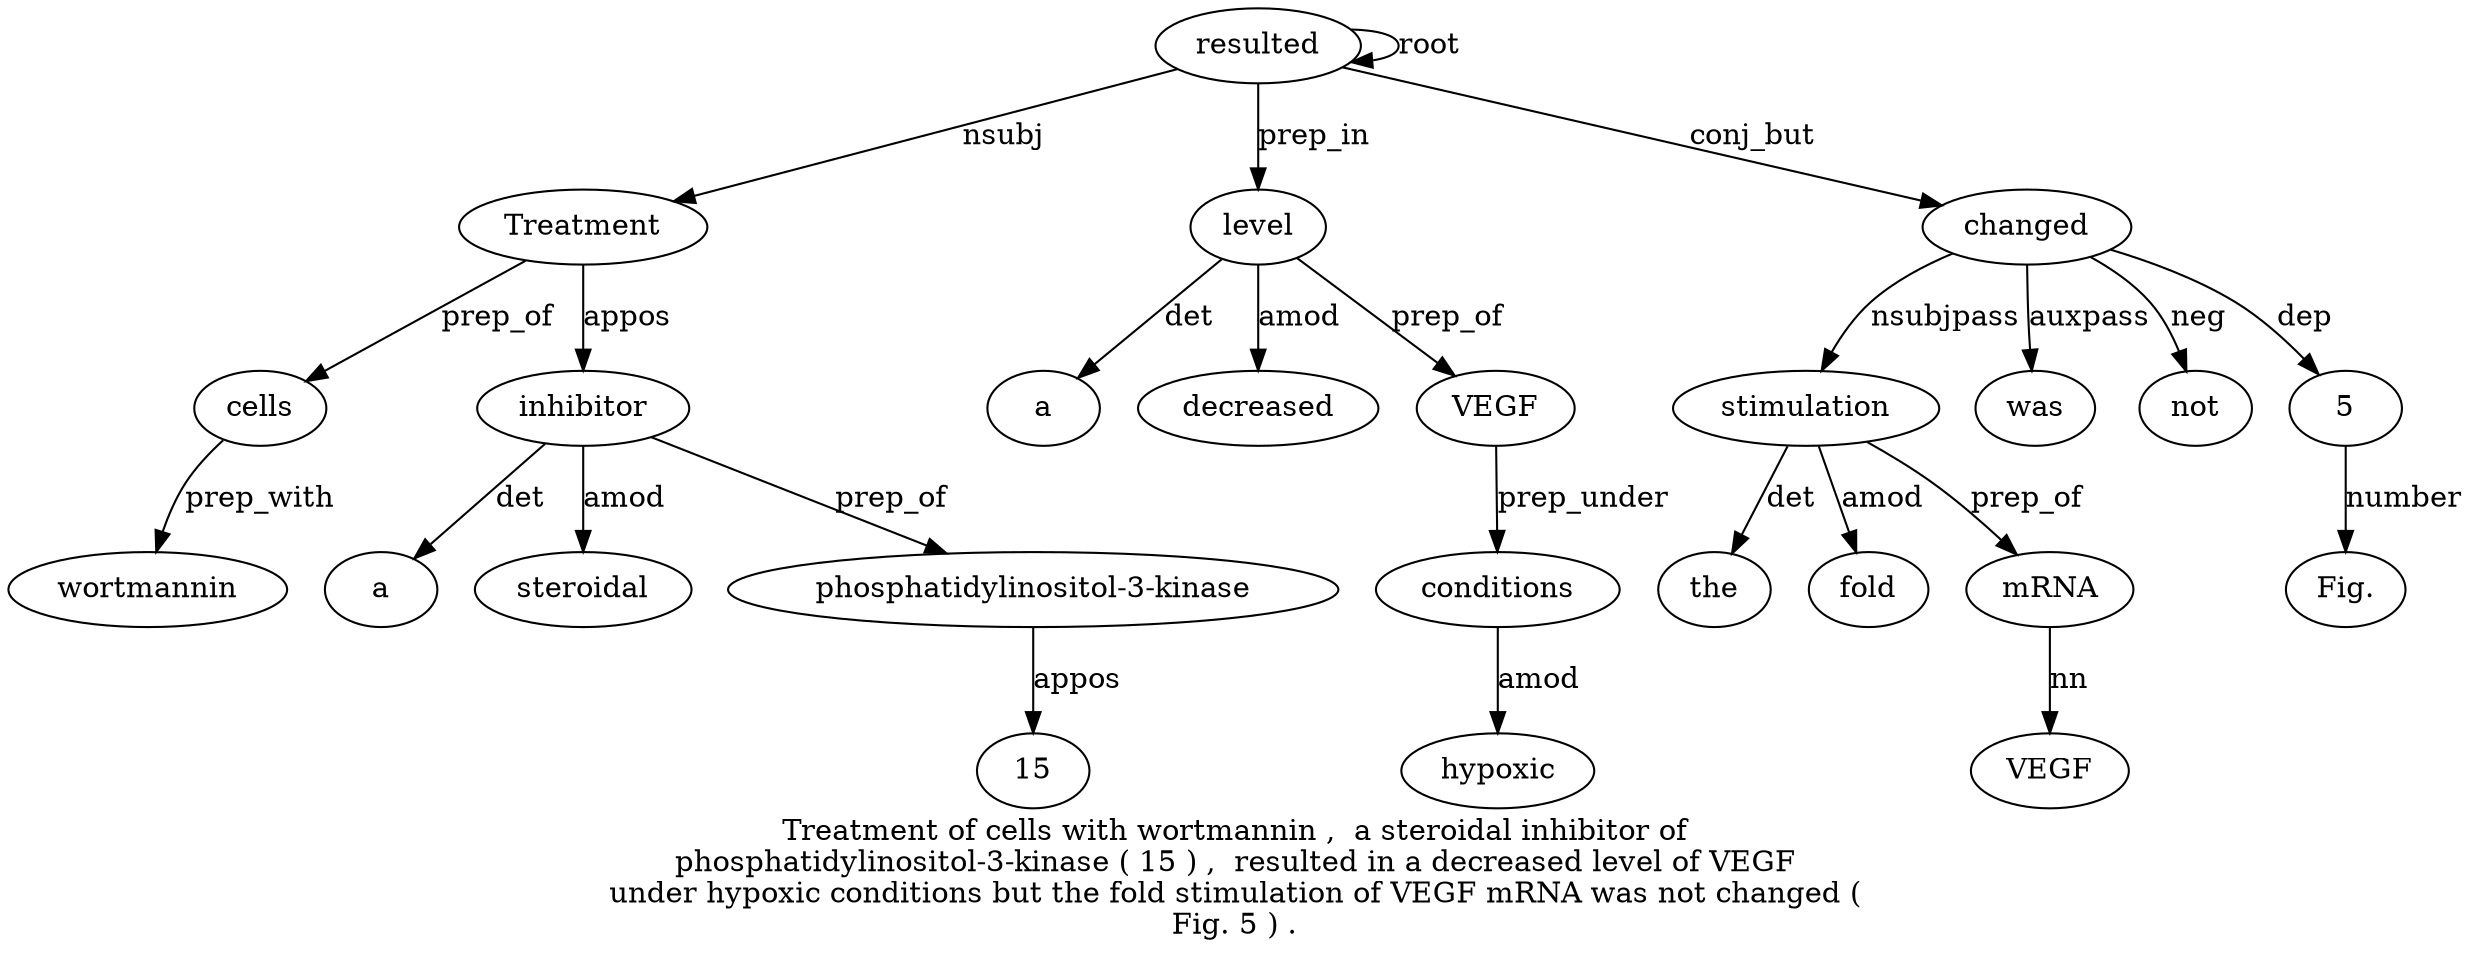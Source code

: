 digraph "Treatment of cells with wortmannin ,  a steroidal inhibitor of phosphatidylinositol-3-kinase ( 15 ) ,  resulted in a decreased level of VEGF under hypoxic conditions but the fold stimulation of VEGF mRNA was not changed ( Fig. 5 ) ." {
label="Treatment of cells with wortmannin ,  a steroidal inhibitor of
phosphatidylinositol-3-kinase ( 15 ) ,  resulted in a decreased level of VEGF
under hypoxic conditions but the fold stimulation of VEGF mRNA was not changed (
Fig. 5 ) .";
resulted16 [style=filled, fillcolor=white, label=resulted];
Treatment1 [style=filled, fillcolor=white, label=Treatment];
resulted16 -> Treatment1  [label=nsubj];
cells3 [style=filled, fillcolor=white, label=cells];
Treatment1 -> cells3  [label=prep_of];
wortmannin5 [style=filled, fillcolor=white, label=wortmannin];
cells3 -> wortmannin5  [label=prep_with];
inhibitor9 [style=filled, fillcolor=white, label=inhibitor];
a7 [style=filled, fillcolor=white, label=a];
inhibitor9 -> a7  [label=det];
steroidal8 [style=filled, fillcolor=white, label=steroidal];
inhibitor9 -> steroidal8  [label=amod];
Treatment1 -> inhibitor9  [label=appos];
"phosphatidylinositol-3-kinase11" [style=filled, fillcolor=white, label="phosphatidylinositol-3-kinase"];
inhibitor9 -> "phosphatidylinositol-3-kinase11"  [label=prep_of];
1513 [style=filled, fillcolor=white, label=15];
"phosphatidylinositol-3-kinase11" -> 1513  [label=appos];
resulted16 -> resulted16  [label=root];
level20 [style=filled, fillcolor=white, label=level];
a18 [style=filled, fillcolor=white, label=a];
level20 -> a18  [label=det];
decreased19 [style=filled, fillcolor=white, label=decreased];
level20 -> decreased19  [label=amod];
resulted16 -> level20  [label=prep_in];
VEGF22 [style=filled, fillcolor=white, label=VEGF];
level20 -> VEGF22  [label=prep_of];
conditions25 [style=filled, fillcolor=white, label=conditions];
hypoxic24 [style=filled, fillcolor=white, label=hypoxic];
conditions25 -> hypoxic24  [label=amod];
VEGF22 -> conditions25  [label=prep_under];
stimulation29 [style=filled, fillcolor=white, label=stimulation];
the27 [style=filled, fillcolor=white, label=the];
stimulation29 -> the27  [label=det];
fold28 [style=filled, fillcolor=white, label=fold];
stimulation29 -> fold28  [label=amod];
changed35 [style=filled, fillcolor=white, label=changed];
changed35 -> stimulation29  [label=nsubjpass];
mRNA32 [style=filled, fillcolor=white, label=mRNA];
VEGF31 [style=filled, fillcolor=white, label=VEGF];
mRNA32 -> VEGF31  [label=nn];
stimulation29 -> mRNA32  [label=prep_of];
was33 [style=filled, fillcolor=white, label=was];
changed35 -> was33  [label=auxpass];
not34 [style=filled, fillcolor=white, label=not];
changed35 -> not34  [label=neg];
resulted16 -> changed35  [label=conj_but];
538 [style=filled, fillcolor=white, label=5];
"Fig.37" [style=filled, fillcolor=white, label="Fig."];
538 -> "Fig.37"  [label=number];
changed35 -> 538  [label=dep];
}
